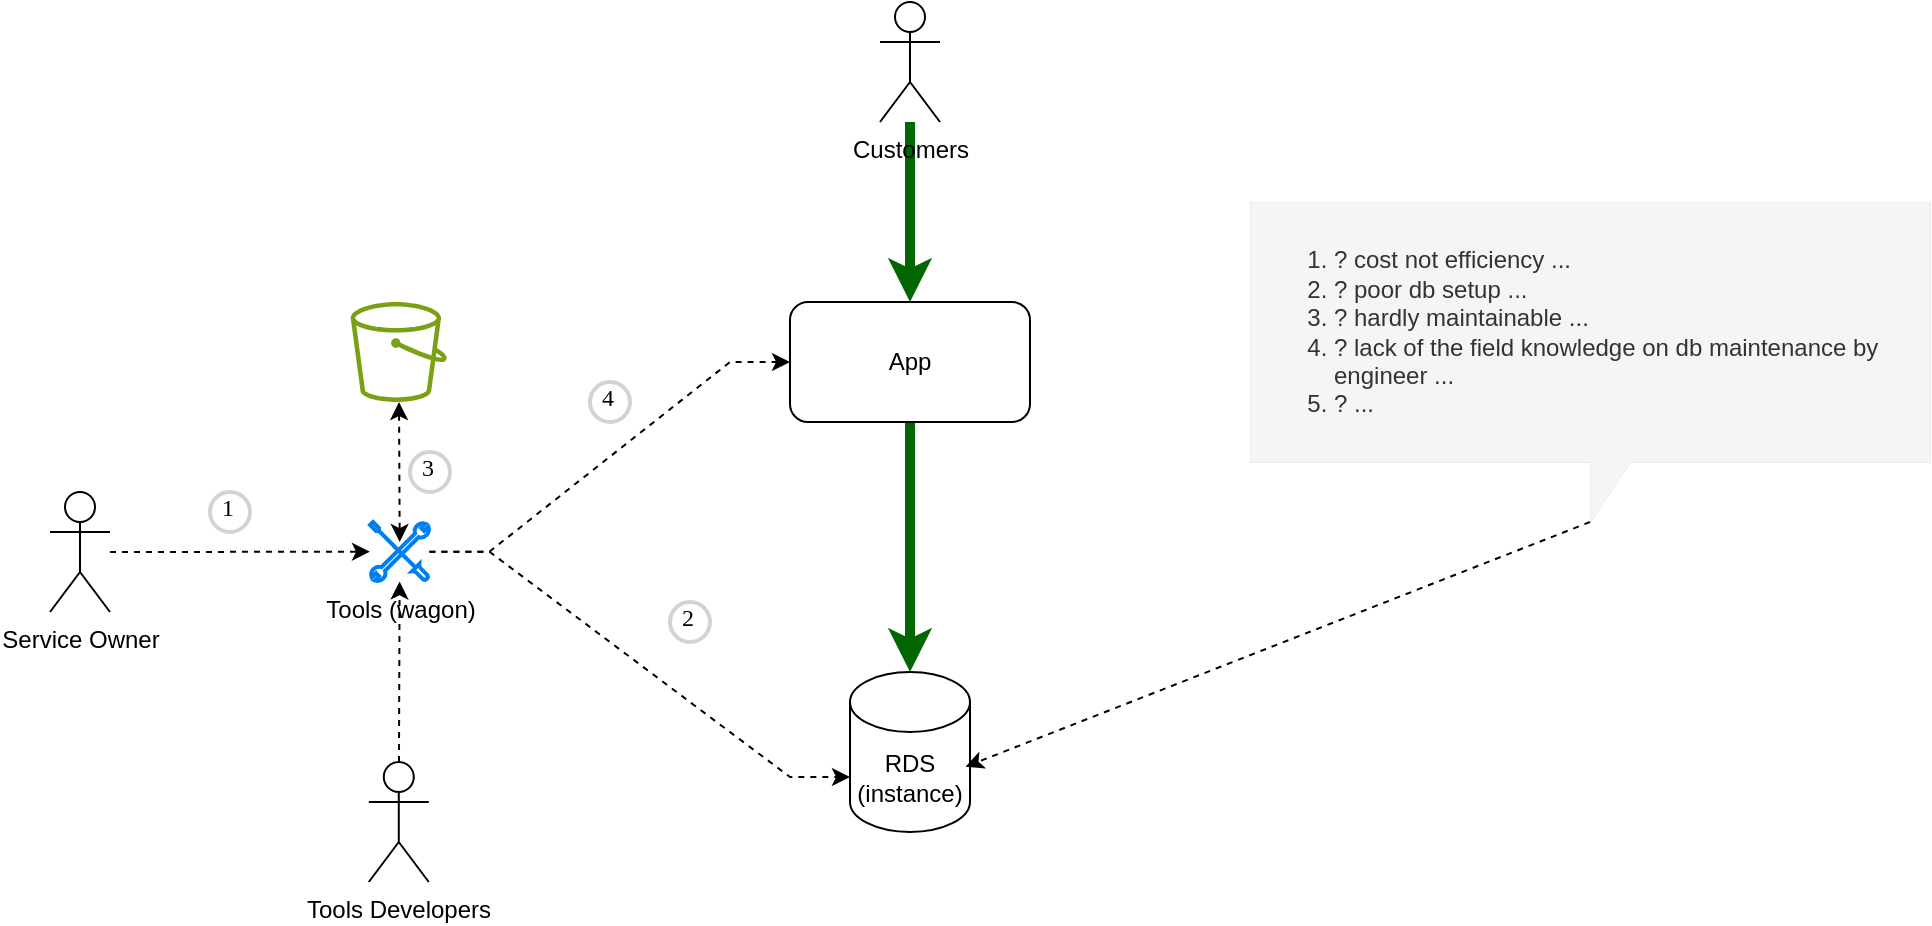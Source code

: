 <mxfile version="23.1.2" type="github">
  <diagram name="Page-1" id="Bb5PjucaasYFHXv9t2hh">
    <mxGraphModel dx="2611" dy="669" grid="0" gridSize="10" guides="1" tooltips="1" connect="1" arrows="1" fold="1" page="1" pageScale="1" pageWidth="850" pageHeight="1100" math="0" shadow="0">
      <root>
        <mxCell id="0" />
        <mxCell id="1" parent="0" />
        <mxCell id="Q_MenP5QwrPpLCp4PIsN-20" style="edgeStyle=none;rounded=0;orthogonalLoop=1;jettySize=auto;html=1;strokeWidth=5;strokeColor=#006600;" parent="1" source="Q_MenP5QwrPpLCp4PIsN-1" target="Q_MenP5QwrPpLCp4PIsN-2" edge="1">
          <mxGeometry relative="1" as="geometry" />
        </mxCell>
        <mxCell id="Q_MenP5QwrPpLCp4PIsN-1" value="App" style="rounded=1;whiteSpace=wrap;html=1;" parent="1" vertex="1">
          <mxGeometry x="240" y="370" width="120" height="60" as="geometry" />
        </mxCell>
        <mxCell id="Q_MenP5QwrPpLCp4PIsN-2" value="RDS&lt;br&gt;(instance)" style="shape=cylinder3;whiteSpace=wrap;html=1;boundedLbl=1;backgroundOutline=1;size=15;" parent="1" vertex="1">
          <mxGeometry x="270" y="555" width="60" height="80" as="geometry" />
        </mxCell>
        <mxCell id="Q_MenP5QwrPpLCp4PIsN-21" style="edgeStyle=none;rounded=0;orthogonalLoop=1;jettySize=auto;html=1;entryX=0.5;entryY=0;entryDx=0;entryDy=0;strokeWidth=5;strokeColor=#006600;" parent="1" source="Q_MenP5QwrPpLCp4PIsN-3" target="Q_MenP5QwrPpLCp4PIsN-1" edge="1">
          <mxGeometry relative="1" as="geometry" />
        </mxCell>
        <mxCell id="Q_MenP5QwrPpLCp4PIsN-3" value="Customers" style="shape=umlActor;verticalLabelPosition=bottom;verticalAlign=top;html=1;outlineConnect=0;" parent="1" vertex="1">
          <mxGeometry x="285" y="220" width="30" height="60" as="geometry" />
        </mxCell>
        <mxCell id="Q_MenP5QwrPpLCp4PIsN-11" style="edgeStyle=entityRelationEdgeStyle;rounded=0;orthogonalLoop=1;jettySize=auto;html=1;entryX=0;entryY=0.5;entryDx=0;entryDy=0;dashed=1;" parent="1" source="Q_MenP5QwrPpLCp4PIsN-8" target="Q_MenP5QwrPpLCp4PIsN-1" edge="1">
          <mxGeometry relative="1" as="geometry" />
        </mxCell>
        <mxCell id="Q_MenP5QwrPpLCp4PIsN-8" value="Tools (wagon)" style="html=1;verticalLabelPosition=bottom;align=center;labelBackgroundColor=#ffffff;verticalAlign=top;strokeWidth=2;strokeColor=#0080F0;shadow=0;dashed=0;shape=mxgraph.ios7.icons.tools;pointerEvents=1" parent="1" vertex="1">
          <mxGeometry x="30" y="480" width="29.7" height="29.7" as="geometry" />
        </mxCell>
        <mxCell id="Q_MenP5QwrPpLCp4PIsN-12" style="edgeStyle=entityRelationEdgeStyle;rounded=0;orthogonalLoop=1;jettySize=auto;html=1;entryX=0;entryY=0;entryDx=0;entryDy=52.5;entryPerimeter=0;dashed=1;" parent="1" source="Q_MenP5QwrPpLCp4PIsN-8" target="Q_MenP5QwrPpLCp4PIsN-2" edge="1">
          <mxGeometry relative="1" as="geometry" />
        </mxCell>
        <mxCell id="Q_MenP5QwrPpLCp4PIsN-14" style="edgeStyle=entityRelationEdgeStyle;rounded=0;orthogonalLoop=1;jettySize=auto;html=1;dashed=1;" parent="1" source="Q_MenP5QwrPpLCp4PIsN-13" target="Q_MenP5QwrPpLCp4PIsN-8" edge="1">
          <mxGeometry relative="1" as="geometry" />
        </mxCell>
        <mxCell id="Q_MenP5QwrPpLCp4PIsN-13" value="Service Owner" style="shape=umlActor;verticalLabelPosition=bottom;verticalAlign=top;html=1;outlineConnect=0;" parent="1" vertex="1">
          <mxGeometry x="-130" y="465" width="30" height="60" as="geometry" />
        </mxCell>
        <mxCell id="Q_MenP5QwrPpLCp4PIsN-17" style="edgeStyle=none;rounded=0;orthogonalLoop=1;jettySize=auto;html=1;dashed=1;" parent="1" source="Q_MenP5QwrPpLCp4PIsN-15" target="Q_MenP5QwrPpLCp4PIsN-8" edge="1">
          <mxGeometry relative="1" as="geometry" />
        </mxCell>
        <mxCell id="Q_MenP5QwrPpLCp4PIsN-15" value="Tools Developers" style="shape=umlActor;verticalLabelPosition=bottom;verticalAlign=top;html=1;outlineConnect=0;" parent="1" vertex="1">
          <mxGeometry x="29.39" y="600" width="30" height="60" as="geometry" />
        </mxCell>
        <mxCell id="Q_MenP5QwrPpLCp4PIsN-18" value="" style="sketch=0;outlineConnect=0;fontColor=#232F3E;gradientColor=none;fillColor=#7AA116;strokeColor=none;dashed=0;verticalLabelPosition=bottom;verticalAlign=top;align=center;html=1;fontSize=12;fontStyle=0;aspect=fixed;pointerEvents=1;shape=mxgraph.aws4.bucket;" parent="1" vertex="1">
          <mxGeometry x="20.35" y="370" width="48.08" height="50" as="geometry" />
        </mxCell>
        <mxCell id="Q_MenP5QwrPpLCp4PIsN-19" style="edgeStyle=none;rounded=0;orthogonalLoop=1;jettySize=auto;html=1;entryX=0.5;entryY=0.337;entryDx=0;entryDy=0;entryPerimeter=0;startArrow=classic;startFill=1;dashed=1;" parent="1" source="Q_MenP5QwrPpLCp4PIsN-18" target="Q_MenP5QwrPpLCp4PIsN-8" edge="1">
          <mxGeometry relative="1" as="geometry" />
        </mxCell>
        <mxCell id="Q_MenP5QwrPpLCp4PIsN-22" value="1" style="ellipse;whiteSpace=wrap;html=1;aspect=fixed;strokeWidth=2;fontFamily=Tahoma;spacingBottom=4;spacingRight=2;strokeColor=#d3d3d3;" parent="1" vertex="1">
          <mxGeometry x="-50" y="465" width="20" height="20" as="geometry" />
        </mxCell>
        <mxCell id="Q_MenP5QwrPpLCp4PIsN-23" value="2" style="ellipse;whiteSpace=wrap;html=1;aspect=fixed;strokeWidth=2;fontFamily=Tahoma;spacingBottom=4;spacingRight=2;strokeColor=#d3d3d3;" parent="1" vertex="1">
          <mxGeometry x="180" y="520" width="20" height="20" as="geometry" />
        </mxCell>
        <mxCell id="Q_MenP5QwrPpLCp4PIsN-24" value="3" style="ellipse;whiteSpace=wrap;html=1;aspect=fixed;strokeWidth=2;fontFamily=Tahoma;spacingBottom=4;spacingRight=2;strokeColor=#d3d3d3;" parent="1" vertex="1">
          <mxGeometry x="50" y="445" width="20" height="20" as="geometry" />
        </mxCell>
        <mxCell id="Q_MenP5QwrPpLCp4PIsN-25" value="4" style="ellipse;whiteSpace=wrap;html=1;aspect=fixed;strokeWidth=2;fontFamily=Tahoma;spacingBottom=4;spacingRight=2;strokeColor=#d3d3d3;" parent="1" vertex="1">
          <mxGeometry x="140" y="410" width="20" height="20" as="geometry" />
        </mxCell>
        <mxCell id="Q_MenP5QwrPpLCp4PIsN-26" value="&lt;ol&gt;&lt;li&gt;? cost not efficiency ...&lt;/li&gt;&lt;li&gt;? poor db setup ...&amp;nbsp;&lt;/li&gt;&lt;li&gt;? hardly maintainable ...&lt;/li&gt;&lt;li&gt;? lack of the field knowledge on db maintenance by engineer ...&lt;/li&gt;&lt;li&gt;? ...&lt;/li&gt;&lt;/ol&gt;" style="shape=callout;whiteSpace=wrap;html=1;perimeter=calloutPerimeter;align=left;dashed=1;strokeWidth=0;fillColor=#f5f5f5;strokeColor=#666666;fontColor=#333333;" parent="1" vertex="1">
          <mxGeometry x="470" y="320" width="340" height="160" as="geometry" />
        </mxCell>
        <mxCell id="Q_MenP5QwrPpLCp4PIsN-27" style="edgeStyle=none;rounded=0;orthogonalLoop=1;jettySize=auto;html=1;entryX=0.963;entryY=0.592;entryDx=0;entryDy=0;entryPerimeter=0;exitX=0;exitY=0;exitDx=170;exitDy=160;exitPerimeter=0;dashed=1;" parent="1" source="Q_MenP5QwrPpLCp4PIsN-26" target="Q_MenP5QwrPpLCp4PIsN-2" edge="1">
          <mxGeometry relative="1" as="geometry" />
        </mxCell>
      </root>
    </mxGraphModel>
  </diagram>
</mxfile>
